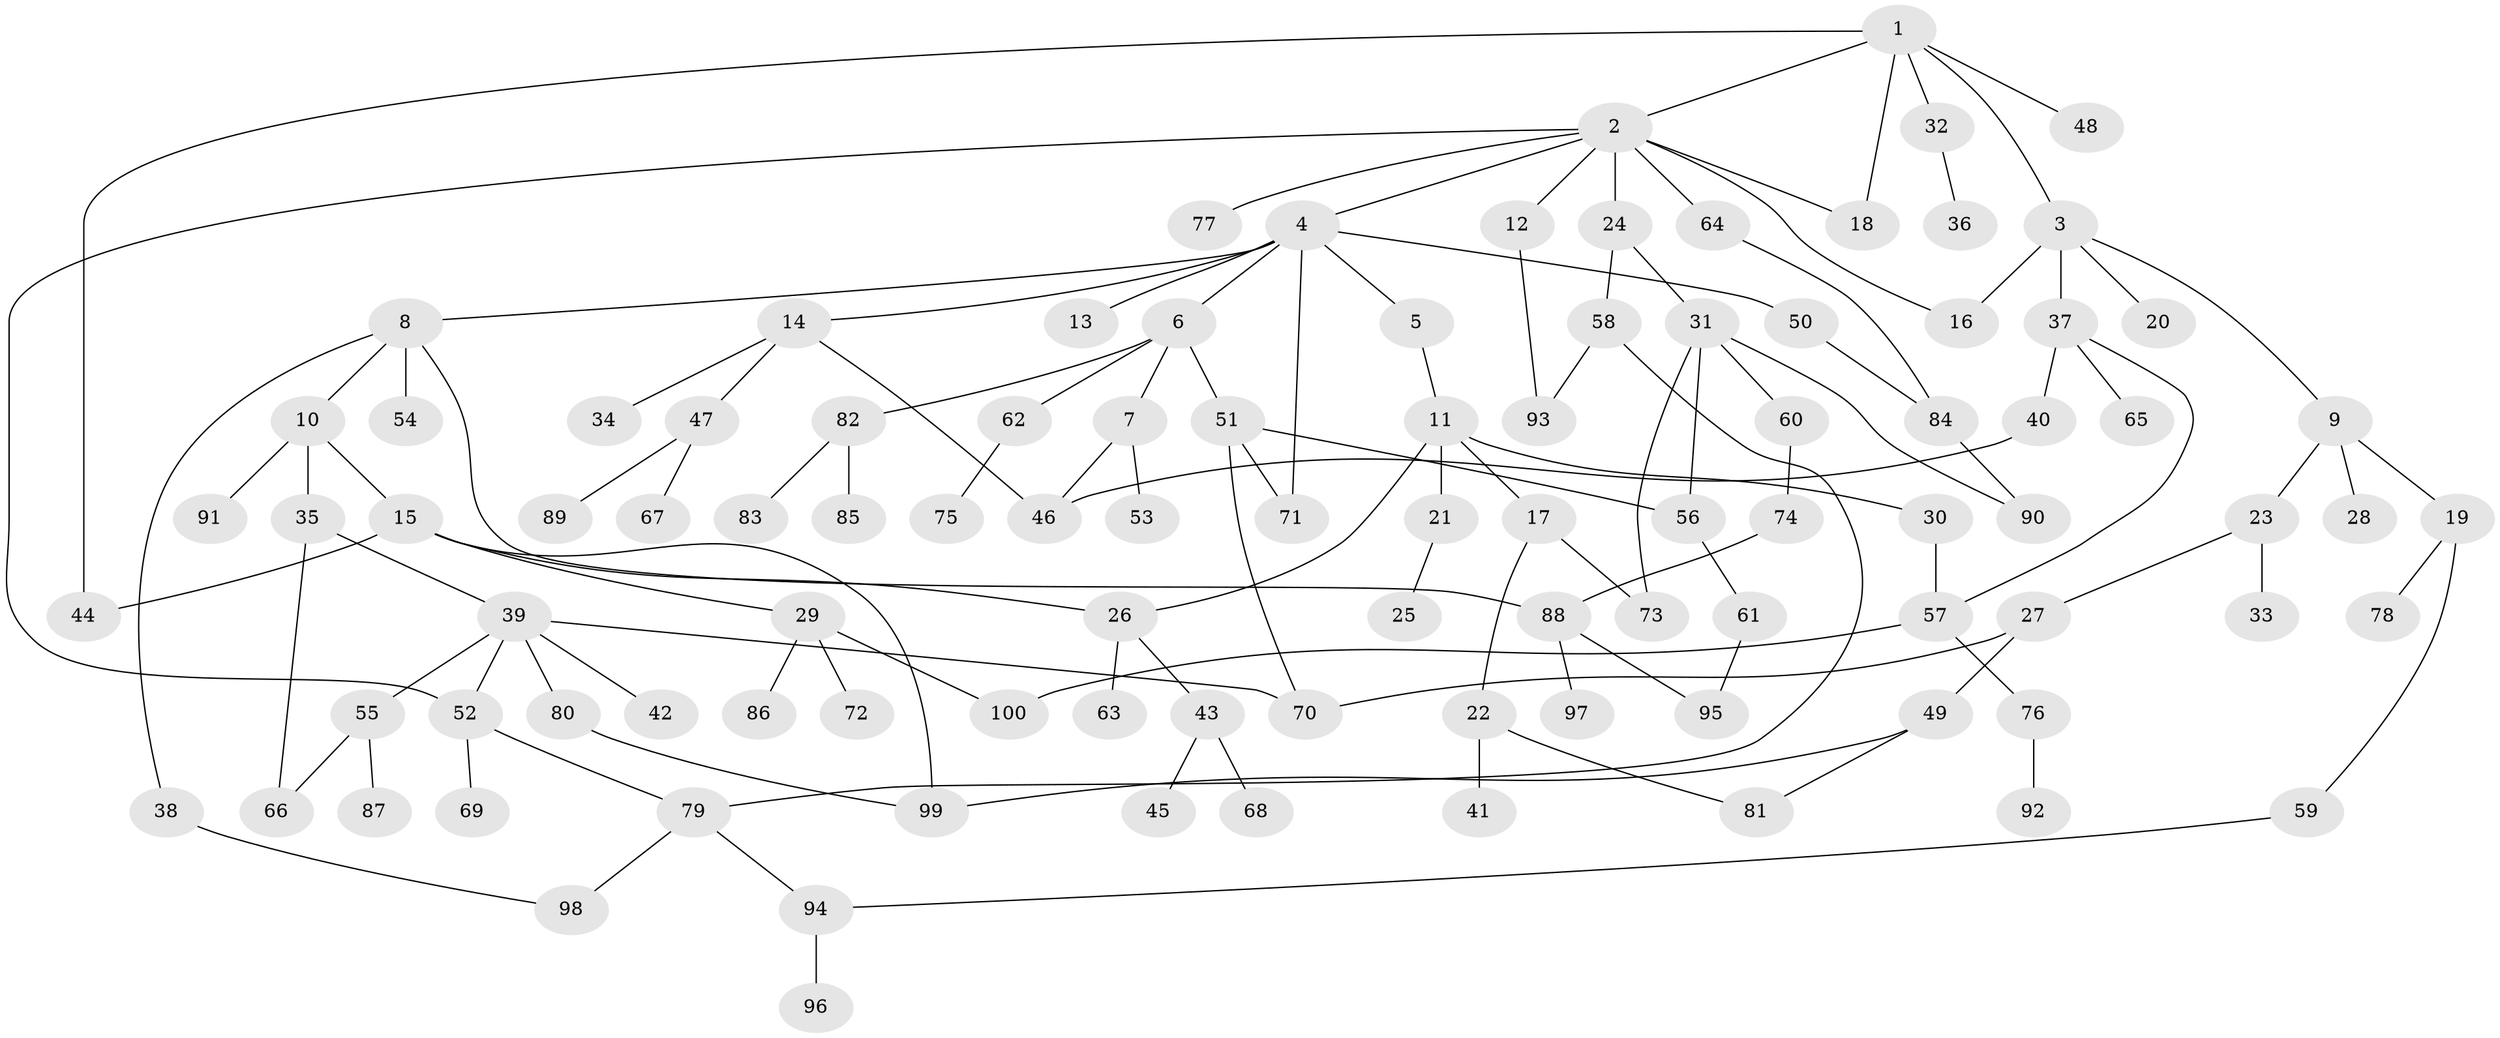 // Generated by graph-tools (version 1.1) at 2025/38/02/21/25 10:38:51]
// undirected, 100 vertices, 125 edges
graph export_dot {
graph [start="1"]
  node [color=gray90,style=filled];
  1;
  2;
  3;
  4;
  5;
  6;
  7;
  8;
  9;
  10;
  11;
  12;
  13;
  14;
  15;
  16;
  17;
  18;
  19;
  20;
  21;
  22;
  23;
  24;
  25;
  26;
  27;
  28;
  29;
  30;
  31;
  32;
  33;
  34;
  35;
  36;
  37;
  38;
  39;
  40;
  41;
  42;
  43;
  44;
  45;
  46;
  47;
  48;
  49;
  50;
  51;
  52;
  53;
  54;
  55;
  56;
  57;
  58;
  59;
  60;
  61;
  62;
  63;
  64;
  65;
  66;
  67;
  68;
  69;
  70;
  71;
  72;
  73;
  74;
  75;
  76;
  77;
  78;
  79;
  80;
  81;
  82;
  83;
  84;
  85;
  86;
  87;
  88;
  89;
  90;
  91;
  92;
  93;
  94;
  95;
  96;
  97;
  98;
  99;
  100;
  1 -- 2;
  1 -- 3;
  1 -- 18;
  1 -- 32;
  1 -- 44;
  1 -- 48;
  2 -- 4;
  2 -- 12;
  2 -- 24;
  2 -- 52;
  2 -- 64;
  2 -- 77;
  2 -- 18;
  2 -- 16;
  3 -- 9;
  3 -- 16;
  3 -- 20;
  3 -- 37;
  4 -- 5;
  4 -- 6;
  4 -- 8;
  4 -- 13;
  4 -- 14;
  4 -- 50;
  4 -- 71;
  5 -- 11;
  6 -- 7;
  6 -- 51;
  6 -- 62;
  6 -- 82;
  7 -- 53;
  7 -- 46;
  8 -- 10;
  8 -- 38;
  8 -- 54;
  8 -- 88;
  9 -- 19;
  9 -- 23;
  9 -- 28;
  10 -- 15;
  10 -- 35;
  10 -- 91;
  11 -- 17;
  11 -- 21;
  11 -- 30;
  11 -- 26;
  12 -- 93;
  14 -- 34;
  14 -- 46;
  14 -- 47;
  15 -- 26;
  15 -- 29;
  15 -- 99;
  15 -- 44;
  17 -- 22;
  17 -- 73;
  19 -- 59;
  19 -- 78;
  21 -- 25;
  22 -- 41;
  22 -- 81;
  23 -- 27;
  23 -- 33;
  24 -- 31;
  24 -- 58;
  26 -- 43;
  26 -- 63;
  27 -- 49;
  27 -- 70;
  29 -- 72;
  29 -- 86;
  29 -- 100;
  30 -- 57;
  31 -- 56;
  31 -- 60;
  31 -- 90;
  31 -- 73;
  32 -- 36;
  35 -- 39;
  35 -- 66;
  37 -- 40;
  37 -- 57;
  37 -- 65;
  38 -- 98;
  39 -- 42;
  39 -- 55;
  39 -- 80;
  39 -- 70;
  39 -- 52;
  40 -- 46;
  43 -- 45;
  43 -- 68;
  47 -- 67;
  47 -- 89;
  49 -- 81;
  49 -- 99;
  50 -- 84;
  51 -- 71;
  51 -- 56;
  51 -- 70;
  52 -- 69;
  52 -- 79;
  55 -- 66;
  55 -- 87;
  56 -- 61;
  57 -- 76;
  57 -- 100;
  58 -- 93;
  58 -- 79;
  59 -- 94;
  60 -- 74;
  61 -- 95;
  62 -- 75;
  64 -- 84;
  74 -- 88;
  76 -- 92;
  79 -- 98;
  79 -- 94;
  80 -- 99;
  82 -- 83;
  82 -- 85;
  84 -- 90;
  88 -- 95;
  88 -- 97;
  94 -- 96;
}
